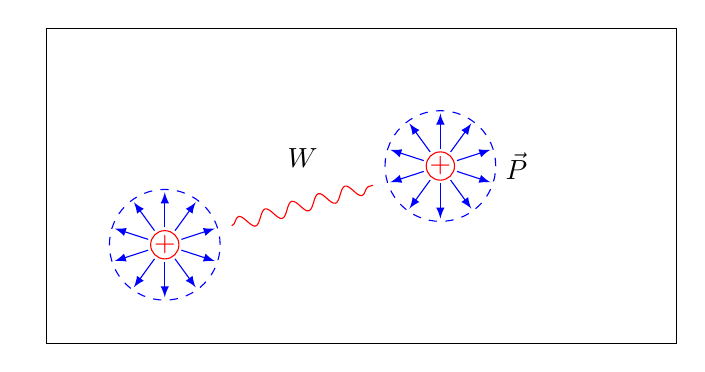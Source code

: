 \begingroup
\newlength\radius
\setlength\radius{2em}
\def\segments{10}
\begin{tikzpicture}
\tikzset{
  polarization/.style={
    -latex,blue,
    shorten <= 0.1em,shorten >= 0.1em
  },
  screen/.style={
    decorate,
    decoration={
      snake,
      pre length=\radius,
      post length=\radius,
    },
    shorten <= \radius,
    shorten >= \radius,
    color=red,
  },
}
\draw (-4,-2) rectangle (4,2);
\node (A) [draw,circle,inner sep=0em,red,] at (-2.5,-0.75) {$+$};
\draw[dashed,blue] (A) circle(\radius);
\foreach \i in {1,2,...,\segments}%
{
  \pgfmathdivide{360}{\segments}
  \pgfmathmultiply{\pgfmathresult}{\i}
  \edef\angle{\pgfmathresult}
  \pgfmathsin{\angle}
  \edef\myx{\pgfmathresult}
  \pgfmathcos{\angle}
  \edef\myy{\pgfmathresult}
  \draw[polarization] (A) edge ++(\myx\radius,\myy\radius);
}
\node (B) [draw,circle,inner sep=0em,red] at (1,0.25) {$+$};
\draw[dashed,blue] (B) circle(\radius) node[below=0.5em,right=\radius,black] {$\vec P$};
\foreach \i in {1,2,...,\segments}%
{
  \pgfmathdivide{360}{\segments}
  \pgfmathmultiply{\pgfmathresult}{\i}
  \edef\angle{\pgfmathresult}
  \pgfmathsin{\angle}
  \edef\myx{\pgfmathresult}
  \pgfmathcos{\angle}
  \edef\myy{\pgfmathresult}
  \draw[polarization] (B) edge ++(\myx\radius,\myy\radius);
}
\draw[screen] (A) -- (B) node[midway,black,above=1em] {$W$};
\end{tikzpicture}
\endgroup
